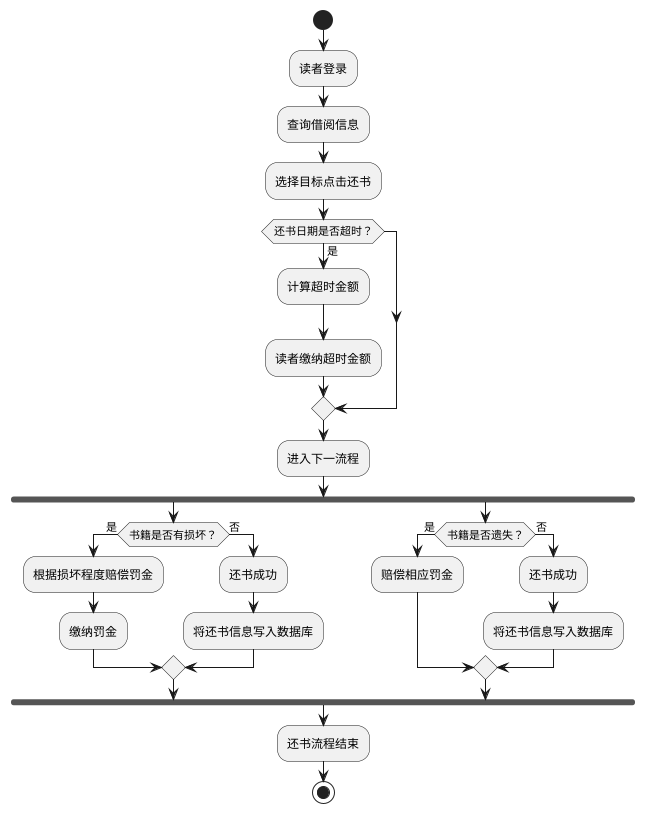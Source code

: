 @startuml

start;
:读者登录;
:查询借阅信息;
:选择目标点击还书;
if(还书日期是否超时？) then(是)
    :计算超时金额;
    :读者缴纳超时金额;
endif;
:进入下一流程;
fork
if(书籍是否有损坏？) then(是)
    :根据损坏程度赔偿罚金;
    :缴纳罚金;
else(否)
    :还书成功;
    :将还书信息写入数据库;
endif;
fork again
if(书籍是否遗失？) then(是)
    :赔偿相应罚金;
else(否)
    :还书成功;
    :将还书信息写入数据库;
endif;
end fork
:还书流程结束;
stop;

@enduml